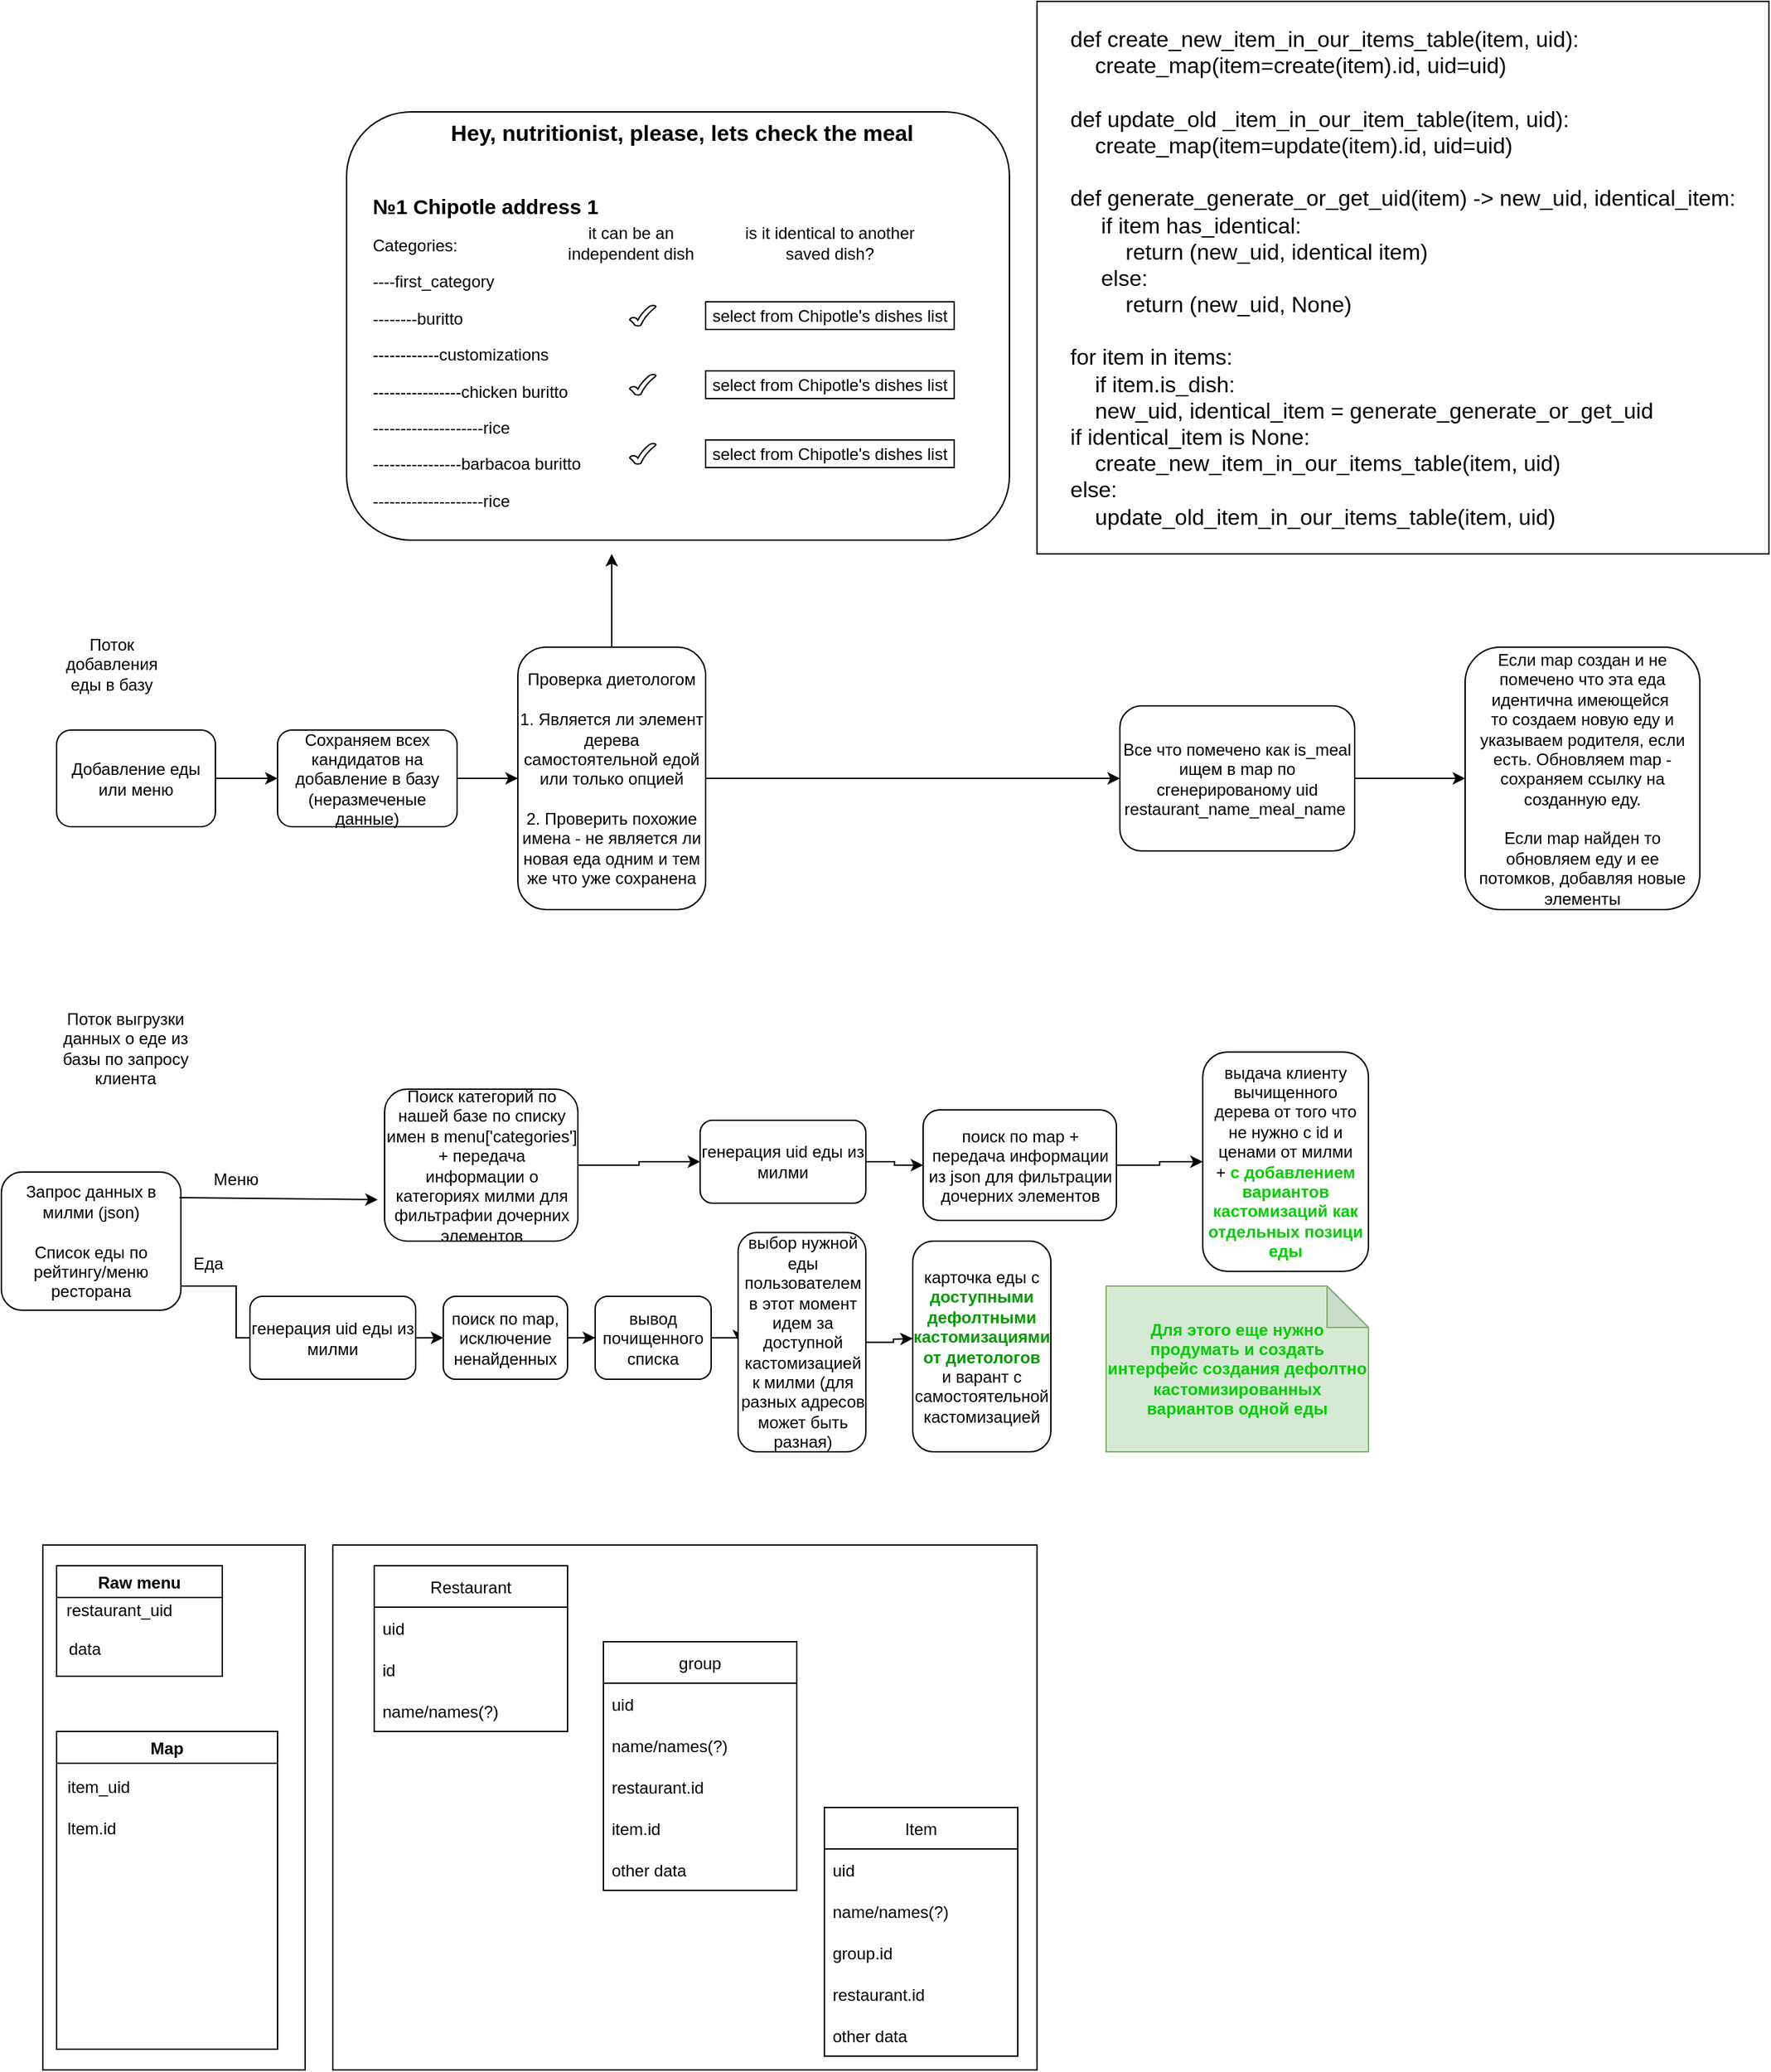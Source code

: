 <mxfile version="18.0.2" type="github">
  <diagram id="lErkqRbjp-bU6QlJ5qAt" name="Page-1">
    <mxGraphModel dx="868" dy="1570" grid="1" gridSize="10" guides="1" tooltips="1" connect="1" arrows="1" fold="1" page="1" pageScale="1" pageWidth="827" pageHeight="1169" math="0" shadow="0">
      <root>
        <mxCell id="0" />
        <mxCell id="1" parent="0" />
        <mxCell id="-zRJ9sDAfq6-GGD5WKrb-93" value="" style="rounded=0;whiteSpace=wrap;html=1;" parent="1" vertex="1">
          <mxGeometry x="240" y="707.5" width="510" height="380" as="geometry" />
        </mxCell>
        <mxCell id="-zRJ9sDAfq6-GGD5WKrb-92" value="" style="rounded=0;whiteSpace=wrap;html=1;" parent="1" vertex="1">
          <mxGeometry x="30" y="707.5" width="190" height="380" as="geometry" />
        </mxCell>
        <mxCell id="-zRJ9sDAfq6-GGD5WKrb-28" style="edgeStyle=orthogonalEdgeStyle;rounded=0;orthogonalLoop=1;jettySize=auto;html=1;" parent="1" source="-zRJ9sDAfq6-GGD5WKrb-26" target="-zRJ9sDAfq6-GGD5WKrb-27" edge="1">
          <mxGeometry relative="1" as="geometry" />
        </mxCell>
        <mxCell id="-zRJ9sDAfq6-GGD5WKrb-26" value="Добавление еды или меню" style="rounded=1;whiteSpace=wrap;html=1;" parent="1" vertex="1">
          <mxGeometry x="40" y="117.5" width="115" height="70" as="geometry" />
        </mxCell>
        <mxCell id="-zRJ9sDAfq6-GGD5WKrb-27" value="Сохраняем всех кандидатов на добавление в базу (неразмеченые данные)" style="rounded=1;whiteSpace=wrap;html=1;" parent="1" vertex="1">
          <mxGeometry x="200" y="117.5" width="130" height="70" as="geometry" />
        </mxCell>
        <mxCell id="-zRJ9sDAfq6-GGD5WKrb-32" style="edgeStyle=orthogonalEdgeStyle;rounded=0;orthogonalLoop=1;jettySize=auto;html=1;entryX=0;entryY=0.5;entryDx=0;entryDy=0;" parent="1" source="-zRJ9sDAfq6-GGD5WKrb-29" target="-zRJ9sDAfq6-GGD5WKrb-31" edge="1">
          <mxGeometry relative="1" as="geometry" />
        </mxCell>
        <mxCell id="Mgw09hnH64HDazZpTlf2-2" style="edgeStyle=orthogonalEdgeStyle;rounded=0;orthogonalLoop=1;jettySize=auto;html=1;" edge="1" parent="1" source="-zRJ9sDAfq6-GGD5WKrb-29">
          <mxGeometry relative="1" as="geometry">
            <mxPoint x="442" y="-10" as="targetPoint" />
          </mxGeometry>
        </mxCell>
        <mxCell id="-zRJ9sDAfq6-GGD5WKrb-29" value="Проверка диетологом&lt;br&gt;&lt;br&gt;1. Является ли элемент дерева самостоятельной едой или только опцией&lt;br&gt;&lt;br&gt;2. Проверить похожие имена - не является ли новая еда одним и тем же что уже сохранена" style="rounded=1;whiteSpace=wrap;html=1;" parent="1" vertex="1">
          <mxGeometry x="374" y="57.5" width="136" height="190" as="geometry" />
        </mxCell>
        <mxCell id="-zRJ9sDAfq6-GGD5WKrb-30" value="" style="endArrow=classic;html=1;rounded=0;exitX=1;exitY=0.5;exitDx=0;exitDy=0;" parent="1" source="-zRJ9sDAfq6-GGD5WKrb-27" target="-zRJ9sDAfq6-GGD5WKrb-29" edge="1">
          <mxGeometry width="50" height="50" relative="1" as="geometry">
            <mxPoint x="440" y="287.5" as="sourcePoint" />
            <mxPoint x="490" y="237.5" as="targetPoint" />
          </mxGeometry>
        </mxCell>
        <mxCell id="-zRJ9sDAfq6-GGD5WKrb-34" style="edgeStyle=orthogonalEdgeStyle;rounded=0;orthogonalLoop=1;jettySize=auto;html=1;entryX=0;entryY=0.5;entryDx=0;entryDy=0;" parent="1" source="-zRJ9sDAfq6-GGD5WKrb-31" target="-zRJ9sDAfq6-GGD5WKrb-33" edge="1">
          <mxGeometry relative="1" as="geometry" />
        </mxCell>
        <mxCell id="-zRJ9sDAfq6-GGD5WKrb-31" value="Все что помечено как is_meal ищем в map по сгенерированому uid restaurant_name_meal_name&amp;nbsp;&lt;br&gt;" style="rounded=1;whiteSpace=wrap;html=1;" parent="1" vertex="1">
          <mxGeometry x="810" y="100" width="170" height="105" as="geometry" />
        </mxCell>
        <mxCell id="-zRJ9sDAfq6-GGD5WKrb-33" value="Если map создан и не помечено что эта еда идентична имеющейся&amp;nbsp;&lt;br&gt;то создаем новую еду и указываем родителя, если есть. Обновляем map - сохраняем ссылку на созданную еду.&lt;br&gt;&lt;br&gt;Если map найден то обновляем еду и ее потомков, добавляя новые элементы" style="rounded=1;whiteSpace=wrap;html=1;" parent="1" vertex="1">
          <mxGeometry x="1060" y="57.5" width="170" height="190" as="geometry" />
        </mxCell>
        <mxCell id="-zRJ9sDAfq6-GGD5WKrb-35" value="Поток добавления еды в базу" style="text;html=1;strokeColor=none;fillColor=none;align=center;verticalAlign=middle;whiteSpace=wrap;rounded=0;" parent="1" vertex="1">
          <mxGeometry x="40" y="40" width="80" height="60" as="geometry" />
        </mxCell>
        <mxCell id="-zRJ9sDAfq6-GGD5WKrb-36" value="Поток выгрузки данных о еде из базы по запросу клиента" style="text;html=1;strokeColor=none;fillColor=none;align=center;verticalAlign=middle;whiteSpace=wrap;rounded=0;" parent="1" vertex="1">
          <mxGeometry x="40" y="317.5" width="100" height="60" as="geometry" />
        </mxCell>
        <mxCell id="Mgw09hnH64HDazZpTlf2-11" value="" style="edgeStyle=orthogonalEdgeStyle;rounded=0;orthogonalLoop=1;jettySize=auto;html=1;fontSize=12;" edge="1" parent="1" source="-zRJ9sDAfq6-GGD5WKrb-37">
          <mxGeometry relative="1" as="geometry">
            <mxPoint x="277.5" y="557.5" as="targetPoint" />
            <Array as="points">
              <mxPoint x="170" y="520" />
              <mxPoint x="170" y="558" />
            </Array>
          </mxGeometry>
        </mxCell>
        <mxCell id="-zRJ9sDAfq6-GGD5WKrb-37" value="Запрос данных в милми (json)&lt;br&gt;&lt;br&gt;Список еды по рейтингу/меню ресторана" style="rounded=1;whiteSpace=wrap;html=1;" parent="1" vertex="1">
          <mxGeometry y="437.5" width="130" height="100" as="geometry" />
        </mxCell>
        <mxCell id="-zRJ9sDAfq6-GGD5WKrb-40" style="edgeStyle=orthogonalEdgeStyle;rounded=0;orthogonalLoop=1;jettySize=auto;html=1;exitX=0.5;exitY=1;exitDx=0;exitDy=0;" parent="1" edge="1">
          <mxGeometry relative="1" as="geometry">
            <mxPoint x="712.5" y="357.5" as="sourcePoint" />
            <mxPoint x="712.5" y="357.5" as="targetPoint" />
          </mxGeometry>
        </mxCell>
        <mxCell id="-zRJ9sDAfq6-GGD5WKrb-42" value="" style="endArrow=classic;html=1;rounded=0;exitX=0.992;exitY=0.185;exitDx=0;exitDy=0;exitPerimeter=0;" parent="1" edge="1" source="-zRJ9sDAfq6-GGD5WKrb-37">
          <mxGeometry relative="1" as="geometry">
            <mxPoint x="172.5" y="457.5" as="sourcePoint" />
            <mxPoint x="272.5" y="457.5" as="targetPoint" />
          </mxGeometry>
        </mxCell>
        <mxCell id="-zRJ9sDAfq6-GGD5WKrb-45" value="Меню" style="text;html=1;strokeColor=none;fillColor=none;align=center;verticalAlign=middle;whiteSpace=wrap;rounded=0;" parent="1" vertex="1">
          <mxGeometry x="140" y="427.5" width="60" height="30" as="geometry" />
        </mxCell>
        <mxCell id="-zRJ9sDAfq6-GGD5WKrb-46" value="Еда" style="text;html=1;strokeColor=none;fillColor=none;align=center;verticalAlign=middle;whiteSpace=wrap;rounded=0;" parent="1" vertex="1">
          <mxGeometry x="130" y="487.5" width="40" height="32.5" as="geometry" />
        </mxCell>
        <mxCell id="-zRJ9sDAfq6-GGD5WKrb-54" value="" style="edgeStyle=orthogonalEdgeStyle;rounded=0;orthogonalLoop=1;jettySize=auto;html=1;" parent="1" source="-zRJ9sDAfq6-GGD5WKrb-48" target="-zRJ9sDAfq6-GGD5WKrb-53" edge="1">
          <mxGeometry relative="1" as="geometry" />
        </mxCell>
        <mxCell id="-zRJ9sDAfq6-GGD5WKrb-48" value="Поиск категорий по нашей базе по списку имен в menu[&#39;categories&#39;]&lt;br&gt;+ передача информации о категориях милми для фильтрафии дочерних элементов" style="rounded=1;whiteSpace=wrap;html=1;" parent="1" vertex="1">
          <mxGeometry x="277.5" y="377.5" width="140" height="110" as="geometry" />
        </mxCell>
        <mxCell id="-zRJ9sDAfq6-GGD5WKrb-56" style="edgeStyle=orthogonalEdgeStyle;rounded=0;orthogonalLoop=1;jettySize=auto;html=1;entryX=0;entryY=0.5;entryDx=0;entryDy=0;" parent="1" source="-zRJ9sDAfq6-GGD5WKrb-53" target="-zRJ9sDAfq6-GGD5WKrb-55" edge="1">
          <mxGeometry relative="1" as="geometry" />
        </mxCell>
        <mxCell id="-zRJ9sDAfq6-GGD5WKrb-53" value="генерация uid еды из милми" style="whiteSpace=wrap;html=1;rounded=1;" parent="1" vertex="1">
          <mxGeometry x="506" y="400" width="120" height="60" as="geometry" />
        </mxCell>
        <mxCell id="-zRJ9sDAfq6-GGD5WKrb-58" value="" style="edgeStyle=orthogonalEdgeStyle;rounded=0;orthogonalLoop=1;jettySize=auto;html=1;" parent="1" source="-zRJ9sDAfq6-GGD5WKrb-55" target="-zRJ9sDAfq6-GGD5WKrb-57" edge="1">
          <mxGeometry relative="1" as="geometry" />
        </mxCell>
        <mxCell id="-zRJ9sDAfq6-GGD5WKrb-55" value="поиск по map + передача информации из json для фильтрации дочерних элементов" style="whiteSpace=wrap;html=1;rounded=1;" parent="1" vertex="1">
          <mxGeometry x="667.5" y="392.5" width="140" height="80" as="geometry" />
        </mxCell>
        <mxCell id="-zRJ9sDAfq6-GGD5WKrb-57" value="выдача клиенту вычищенного дерева от того что не нужно с id и ценами от милми&lt;br&gt;+&lt;font color=&quot;#00cc00&quot;&gt; &lt;b&gt;с добавлением вариантов кастомизаций как отдельных позици еды&lt;/b&gt;&lt;/font&gt;" style="whiteSpace=wrap;html=1;rounded=1;" parent="1" vertex="1">
          <mxGeometry x="870" y="350.62" width="120" height="158.75" as="geometry" />
        </mxCell>
        <mxCell id="-zRJ9sDAfq6-GGD5WKrb-59" value="&lt;b&gt;&lt;font color=&quot;#00cc00&quot;&gt;Для этого еще нужно продумать и создать интерфейс создания дефолтно кастомизированных вариантов одной еды&lt;/font&gt;&lt;/b&gt;" style="shape=note;whiteSpace=wrap;html=1;backgroundOutline=1;darkOpacity=0.05;fillColor=#d5e8d4;strokeColor=#82b366;" parent="1" vertex="1">
          <mxGeometry x="800" y="520" width="190" height="120" as="geometry" />
        </mxCell>
        <mxCell id="-zRJ9sDAfq6-GGD5WKrb-63" value="Raw menu" style="swimlane;" parent="1" vertex="1">
          <mxGeometry x="40" y="722.5" width="120" height="80" as="geometry" />
        </mxCell>
        <mxCell id="-zRJ9sDAfq6-GGD5WKrb-64" value="restaurant_uid" style="text;html=1;align=center;verticalAlign=middle;resizable=0;points=[];autosize=1;strokeColor=none;fillColor=none;" parent="-zRJ9sDAfq6-GGD5WKrb-63" vertex="1">
          <mxGeometry y="22.5" width="90" height="20" as="geometry" />
        </mxCell>
        <mxCell id="-zRJ9sDAfq6-GGD5WKrb-65" value="data" style="text;html=1;align=center;verticalAlign=middle;resizable=0;points=[];autosize=1;strokeColor=none;fillColor=none;" parent="-zRJ9sDAfq6-GGD5WKrb-63" vertex="1">
          <mxGeometry y="50" width="40" height="20" as="geometry" />
        </mxCell>
        <mxCell id="-zRJ9sDAfq6-GGD5WKrb-75" value="Restaurant" style="swimlane;fontStyle=0;childLayout=stackLayout;horizontal=1;startSize=30;horizontalStack=0;resizeParent=1;resizeParentMax=0;resizeLast=0;collapsible=1;marginBottom=0;" parent="1" vertex="1">
          <mxGeometry x="270" y="722.5" width="140" height="120" as="geometry" />
        </mxCell>
        <mxCell id="-zRJ9sDAfq6-GGD5WKrb-76" value="uid" style="text;strokeColor=none;fillColor=none;align=left;verticalAlign=middle;spacingLeft=4;spacingRight=4;overflow=hidden;points=[[0,0.5],[1,0.5]];portConstraint=eastwest;rotatable=0;" parent="-zRJ9sDAfq6-GGD5WKrb-75" vertex="1">
          <mxGeometry y="30" width="140" height="30" as="geometry" />
        </mxCell>
        <mxCell id="-zRJ9sDAfq6-GGD5WKrb-94" value="id" style="text;strokeColor=none;fillColor=none;align=left;verticalAlign=middle;spacingLeft=4;spacingRight=4;overflow=hidden;points=[[0,0.5],[1,0.5]];portConstraint=eastwest;rotatable=0;" parent="-zRJ9sDAfq6-GGD5WKrb-75" vertex="1">
          <mxGeometry y="60" width="140" height="30" as="geometry" />
        </mxCell>
        <mxCell id="-zRJ9sDAfq6-GGD5WKrb-77" value="name/names(?)" style="text;strokeColor=none;fillColor=none;align=left;verticalAlign=middle;spacingLeft=4;spacingRight=4;overflow=hidden;points=[[0,0.5],[1,0.5]];portConstraint=eastwest;rotatable=0;" parent="-zRJ9sDAfq6-GGD5WKrb-75" vertex="1">
          <mxGeometry y="90" width="140" height="30" as="geometry" />
        </mxCell>
        <mxCell id="-zRJ9sDAfq6-GGD5WKrb-79" value="Item" style="swimlane;fontStyle=0;childLayout=stackLayout;horizontal=1;startSize=30;horizontalStack=0;resizeParent=1;resizeParentMax=0;resizeLast=0;collapsible=1;marginBottom=0;" parent="1" vertex="1">
          <mxGeometry x="596" y="897.5" width="140" height="180" as="geometry" />
        </mxCell>
        <mxCell id="-zRJ9sDAfq6-GGD5WKrb-80" value="uid" style="text;strokeColor=none;fillColor=none;align=left;verticalAlign=middle;spacingLeft=4;spacingRight=4;overflow=hidden;points=[[0,0.5],[1,0.5]];portConstraint=eastwest;rotatable=0;" parent="-zRJ9sDAfq6-GGD5WKrb-79" vertex="1">
          <mxGeometry y="30" width="140" height="30" as="geometry" />
        </mxCell>
        <mxCell id="-zRJ9sDAfq6-GGD5WKrb-81" value="name/names(?)" style="text;strokeColor=none;fillColor=none;align=left;verticalAlign=middle;spacingLeft=4;spacingRight=4;overflow=hidden;points=[[0,0.5],[1,0.5]];portConstraint=eastwest;rotatable=0;" parent="-zRJ9sDAfq6-GGD5WKrb-79" vertex="1">
          <mxGeometry y="60" width="140" height="30" as="geometry" />
        </mxCell>
        <mxCell id="-zRJ9sDAfq6-GGD5WKrb-89" value="group.id" style="text;strokeColor=none;fillColor=none;align=left;verticalAlign=middle;spacingLeft=4;spacingRight=4;overflow=hidden;points=[[0,0.5],[1,0.5]];portConstraint=eastwest;rotatable=0;" parent="-zRJ9sDAfq6-GGD5WKrb-79" vertex="1">
          <mxGeometry y="90" width="140" height="30" as="geometry" />
        </mxCell>
        <mxCell id="-zRJ9sDAfq6-GGD5WKrb-82" value="restaurant.id" style="text;strokeColor=none;fillColor=none;align=left;verticalAlign=middle;spacingLeft=4;spacingRight=4;overflow=hidden;points=[[0,0.5],[1,0.5]];portConstraint=eastwest;rotatable=0;" parent="-zRJ9sDAfq6-GGD5WKrb-79" vertex="1">
          <mxGeometry y="120" width="140" height="30" as="geometry" />
        </mxCell>
        <mxCell id="-zRJ9sDAfq6-GGD5WKrb-91" value="other data" style="text;strokeColor=none;fillColor=none;align=left;verticalAlign=middle;spacingLeft=4;spacingRight=4;overflow=hidden;points=[[0,0.5],[1,0.5]];portConstraint=eastwest;rotatable=0;" parent="-zRJ9sDAfq6-GGD5WKrb-79" vertex="1">
          <mxGeometry y="150" width="140" height="30" as="geometry" />
        </mxCell>
        <mxCell id="-zRJ9sDAfq6-GGD5WKrb-83" value="group" style="swimlane;fontStyle=0;childLayout=stackLayout;horizontal=1;startSize=30;horizontalStack=0;resizeParent=1;resizeParentMax=0;resizeLast=0;collapsible=1;marginBottom=0;" parent="1" vertex="1">
          <mxGeometry x="436" y="777.5" width="140" height="180" as="geometry" />
        </mxCell>
        <mxCell id="-zRJ9sDAfq6-GGD5WKrb-84" value="uid" style="text;strokeColor=none;fillColor=none;align=left;verticalAlign=middle;spacingLeft=4;spacingRight=4;overflow=hidden;points=[[0,0.5],[1,0.5]];portConstraint=eastwest;rotatable=0;" parent="-zRJ9sDAfq6-GGD5WKrb-83" vertex="1">
          <mxGeometry y="30" width="140" height="30" as="geometry" />
        </mxCell>
        <mxCell id="-zRJ9sDAfq6-GGD5WKrb-85" value="name/names(?)" style="text;strokeColor=none;fillColor=none;align=left;verticalAlign=middle;spacingLeft=4;spacingRight=4;overflow=hidden;points=[[0,0.5],[1,0.5]];portConstraint=eastwest;rotatable=0;" parent="-zRJ9sDAfq6-GGD5WKrb-83" vertex="1">
          <mxGeometry y="60" width="140" height="30" as="geometry" />
        </mxCell>
        <mxCell id="-zRJ9sDAfq6-GGD5WKrb-86" value="restaurant.id" style="text;strokeColor=none;fillColor=none;align=left;verticalAlign=middle;spacingLeft=4;spacingRight=4;overflow=hidden;points=[[0,0.5],[1,0.5]];portConstraint=eastwest;rotatable=0;" parent="-zRJ9sDAfq6-GGD5WKrb-83" vertex="1">
          <mxGeometry y="90" width="140" height="30" as="geometry" />
        </mxCell>
        <mxCell id="-zRJ9sDAfq6-GGD5WKrb-90" value="item.id" style="text;strokeColor=none;fillColor=none;align=left;verticalAlign=middle;spacingLeft=4;spacingRight=4;overflow=hidden;points=[[0,0.5],[1,0.5]];portConstraint=eastwest;rotatable=0;" parent="-zRJ9sDAfq6-GGD5WKrb-83" vertex="1">
          <mxGeometry y="120" width="140" height="30" as="geometry" />
        </mxCell>
        <mxCell id="-zRJ9sDAfq6-GGD5WKrb-88" value="other data" style="text;strokeColor=none;fillColor=none;align=left;verticalAlign=middle;spacingLeft=4;spacingRight=4;overflow=hidden;points=[[0,0.5],[1,0.5]];portConstraint=eastwest;rotatable=0;" parent="-zRJ9sDAfq6-GGD5WKrb-83" vertex="1">
          <mxGeometry y="150" width="140" height="30" as="geometry" />
        </mxCell>
        <mxCell id="-zRJ9sDAfq6-GGD5WKrb-62" value="Map" style="swimlane;" parent="1" vertex="1">
          <mxGeometry x="40" y="842.5" width="160" height="230" as="geometry" />
        </mxCell>
        <mxCell id="-zRJ9sDAfq6-GGD5WKrb-66" value="item_uid" style="text;html=1;align=center;verticalAlign=middle;resizable=0;points=[];autosize=1;strokeColor=none;fillColor=none;" parent="-zRJ9sDAfq6-GGD5WKrb-62" vertex="1">
          <mxGeometry y="30" width="60" height="20" as="geometry" />
        </mxCell>
        <mxCell id="-zRJ9sDAfq6-GGD5WKrb-69" value="ltem.id" style="text;html=1;align=center;verticalAlign=middle;resizable=0;points=[];autosize=1;strokeColor=none;fillColor=none;" parent="-zRJ9sDAfq6-GGD5WKrb-62" vertex="1">
          <mxGeometry y="60" width="50" height="20" as="geometry" />
        </mxCell>
        <mxCell id="Mgw09hnH64HDazZpTlf2-3" value="" style="rounded=1;whiteSpace=wrap;html=1;" vertex="1" parent="1">
          <mxGeometry x="250" y="-330" width="480" height="310" as="geometry" />
        </mxCell>
        <mxCell id="Mgw09hnH64HDazZpTlf2-4" value="&lt;font style=&quot;font-size: 16px;&quot;&gt;&lt;b style=&quot;font-size: 16px;&quot;&gt;Hey, nutritionist, please, lets check the meal&lt;/b&gt;&lt;/font&gt;" style="text;html=1;strokeColor=none;fillColor=none;align=center;verticalAlign=middle;whiteSpace=wrap;rounded=0;fontSize=16;" vertex="1" parent="1">
          <mxGeometry x="317.5" y="-330" width="350" height="30" as="geometry" />
        </mxCell>
        <mxCell id="Mgw09hnH64HDazZpTlf2-5" value="&lt;h1 style=&quot;font-size: 15px;&quot;&gt;&lt;font style=&quot;font-size: 15px;&quot;&gt;№1 Chipotle address 1&lt;/font&gt;&lt;/h1&gt;&lt;p style=&quot;&quot;&gt;Categories:&lt;/p&gt;&lt;p style=&quot;&quot;&gt;----first_category&lt;/p&gt;&lt;p style=&quot;&quot;&gt;--------buritto&lt;/p&gt;&lt;p style=&quot;&quot;&gt;------------customizations&lt;/p&gt;&lt;p style=&quot;&quot;&gt;----------------chicken buritto&lt;/p&gt;&lt;p style=&quot;&quot;&gt;--------------------rice&lt;/p&gt;&lt;p style=&quot;&quot;&gt;----------------barbacoa buritto&lt;/p&gt;&lt;p style=&quot;&quot;&gt;--------------------rice&lt;/p&gt;" style="text;html=1;strokeColor=none;fillColor=none;spacing=5;spacingTop=-20;whiteSpace=wrap;overflow=hidden;rounded=0;" vertex="1" parent="1">
          <mxGeometry x="264" y="-270" width="310" height="250" as="geometry" />
        </mxCell>
        <mxCell id="Mgw09hnH64HDazZpTlf2-6" value="it can be an independent dish" style="text;html=1;strokeColor=none;fillColor=none;align=center;verticalAlign=middle;whiteSpace=wrap;rounded=0;fontSize=12;" vertex="1" parent="1">
          <mxGeometry x="406" y="-250" width="100" height="30" as="geometry" />
        </mxCell>
        <mxCell id="Mgw09hnH64HDazZpTlf2-7" value="" style="verticalLabelPosition=bottom;verticalAlign=top;html=1;shape=mxgraph.basic.tick;fontSize=12;" vertex="1" parent="1">
          <mxGeometry x="455" y="-140" width="19" height="15" as="geometry" />
        </mxCell>
        <mxCell id="Mgw09hnH64HDazZpTlf2-8" value="" style="verticalLabelPosition=bottom;verticalAlign=top;html=1;shape=mxgraph.basic.tick;fontSize=12;" vertex="1" parent="1">
          <mxGeometry x="455" y="-190" width="19" height="15" as="geometry" />
        </mxCell>
        <mxCell id="Mgw09hnH64HDazZpTlf2-9" value="" style="verticalLabelPosition=bottom;verticalAlign=top;html=1;shape=mxgraph.basic.tick;fontSize=12;" vertex="1" parent="1">
          <mxGeometry x="455" y="-90" width="19" height="15" as="geometry" />
        </mxCell>
        <mxCell id="Mgw09hnH64HDazZpTlf2-19" value="" style="edgeStyle=orthogonalEdgeStyle;rounded=0;orthogonalLoop=1;jettySize=auto;html=1;fontSize=12;" edge="1" parent="1" source="Mgw09hnH64HDazZpTlf2-17" target="Mgw09hnH64HDazZpTlf2-18">
          <mxGeometry relative="1" as="geometry" />
        </mxCell>
        <mxCell id="Mgw09hnH64HDazZpTlf2-17" value="генерация uid еды из милми" style="whiteSpace=wrap;html=1;rounded=1;" vertex="1" parent="1">
          <mxGeometry x="180" y="527.5" width="120" height="60" as="geometry" />
        </mxCell>
        <mxCell id="Mgw09hnH64HDazZpTlf2-23" value="" style="edgeStyle=orthogonalEdgeStyle;rounded=0;orthogonalLoop=1;jettySize=auto;html=1;fontSize=12;" edge="1" parent="1" source="Mgw09hnH64HDazZpTlf2-18" target="Mgw09hnH64HDazZpTlf2-22">
          <mxGeometry relative="1" as="geometry" />
        </mxCell>
        <mxCell id="Mgw09hnH64HDazZpTlf2-18" value="поиск по map, исключение ненайденных" style="whiteSpace=wrap;html=1;rounded=1;" vertex="1" parent="1">
          <mxGeometry x="320" y="527.5" width="90" height="60" as="geometry" />
        </mxCell>
        <mxCell id="Mgw09hnH64HDazZpTlf2-26" style="edgeStyle=orthogonalEdgeStyle;rounded=0;orthogonalLoop=1;jettySize=auto;html=1;fontSize=12;" edge="1" parent="1" source="Mgw09hnH64HDazZpTlf2-22" target="Mgw09hnH64HDazZpTlf2-24">
          <mxGeometry relative="1" as="geometry" />
        </mxCell>
        <mxCell id="Mgw09hnH64HDazZpTlf2-22" value="вывод почищенного списка" style="whiteSpace=wrap;html=1;rounded=1;" vertex="1" parent="1">
          <mxGeometry x="430" y="527.5" width="84" height="60" as="geometry" />
        </mxCell>
        <mxCell id="Mgw09hnH64HDazZpTlf2-27" style="edgeStyle=orthogonalEdgeStyle;rounded=0;orthogonalLoop=1;jettySize=auto;html=1;fontSize=12;" edge="1" parent="1" source="Mgw09hnH64HDazZpTlf2-24">
          <mxGeometry relative="1" as="geometry">
            <mxPoint x="660" y="558" as="targetPoint" />
          </mxGeometry>
        </mxCell>
        <mxCell id="Mgw09hnH64HDazZpTlf2-24" value="выбор нужной еды пользователем&lt;br&gt;в этот момент идем за&lt;br&gt;доступной кастомизацией к милми (для разных адресов может быть разная)" style="whiteSpace=wrap;html=1;rounded=1;" vertex="1" parent="1">
          <mxGeometry x="533.5" y="481.25" width="92.5" height="158.75" as="geometry" />
        </mxCell>
        <mxCell id="Mgw09hnH64HDazZpTlf2-28" value="карточка еды с &lt;b&gt;&lt;font color=&quot;#009900&quot;&gt;доступными дефолтными кастомизациями от диетологов&lt;/font&gt;&lt;/b&gt;&lt;br&gt;и варант с самостоятельной кастомизацией" style="whiteSpace=wrap;html=1;rounded=1;" vertex="1" parent="1">
          <mxGeometry x="660" y="487.5" width="100" height="152.5" as="geometry" />
        </mxCell>
        <mxCell id="Mgw09hnH64HDazZpTlf2-32" value="is it identical to another saved dish?" style="text;html=1;strokeColor=none;fillColor=none;align=center;verticalAlign=middle;whiteSpace=wrap;rounded=0;fontSize=12;" vertex="1" parent="1">
          <mxGeometry x="530" y="-250" width="140" height="30" as="geometry" />
        </mxCell>
        <mxCell id="Mgw09hnH64HDazZpTlf2-34" value="select from Chipotle&#39;s dishes list" style="rounded=0;whiteSpace=wrap;html=1;fontSize=12;" vertex="1" parent="1">
          <mxGeometry x="510" y="-192.5" width="180" height="20" as="geometry" />
        </mxCell>
        <mxCell id="Mgw09hnH64HDazZpTlf2-37" value="select from Chipotle&#39;s dishes list" style="rounded=0;whiteSpace=wrap;html=1;fontSize=12;" vertex="1" parent="1">
          <mxGeometry x="510" y="-142.5" width="180" height="20" as="geometry" />
        </mxCell>
        <mxCell id="Mgw09hnH64HDazZpTlf2-38" value="select from Chipotle&#39;s dishes list" style="rounded=0;whiteSpace=wrap;html=1;fontSize=12;" vertex="1" parent="1">
          <mxGeometry x="510" y="-92.5" width="180" height="20" as="geometry" />
        </mxCell>
        <mxCell id="Mgw09hnH64HDazZpTlf2-39" value="&lt;div style=&quot;text-align: left;&quot;&gt;def create_new_item_in_our_items_table(item, uid):&lt;span style=&quot;background-color: initial;&quot;&gt;&lt;br&gt;&lt;/span&gt;&lt;/div&gt;&lt;div style=&quot;text-align: left;&quot;&gt;&amp;nbsp; &amp;nbsp; create_map(item=create(item).id, uid=uid)&lt;/div&gt;&lt;div style=&quot;text-align: left;&quot;&gt;&lt;br&gt;&lt;/div&gt;&lt;div style=&quot;text-align: left;&quot;&gt;def update_old _item_in_our_item_table(item, uid):&lt;/div&gt;&lt;div style=&quot;text-align: left;&quot;&gt;&amp;nbsp; &amp;nbsp; create_map(item=update(item).id, uid=uid)&lt;/div&gt;&lt;div style=&quot;text-align: left;&quot;&gt;&lt;br&gt;&lt;/div&gt;&lt;div style=&quot;text-align: left;&quot;&gt;&lt;span style=&quot;background-color: initial;&quot;&gt;def&amp;nbsp;&lt;/span&gt;generate_generate_or_get_uid(item) -&amp;gt; new_uid, identical_item:&lt;/div&gt;&lt;div style=&quot;text-align: left;&quot;&gt;&lt;span style=&quot;background-color: initial;&quot;&gt;&amp;nbsp; &amp;nbsp; &amp;nbsp;if item has_identical:&lt;/span&gt;&lt;/div&gt;&lt;div style=&quot;text-align: left;&quot;&gt;&lt;span style=&quot;background-color: initial;&quot;&gt;&amp;nbsp; &amp;nbsp; &amp;nbsp; &amp;nbsp; &amp;nbsp;return (new_uid, identical item)&lt;/span&gt;&lt;/div&gt;&lt;div style=&quot;text-align: left;&quot;&gt;&lt;span style=&quot;background-color: initial;&quot;&gt;&amp;nbsp; &amp;nbsp; &amp;nbsp;else:&lt;/span&gt;&lt;/div&gt;&lt;div style=&quot;text-align: left;&quot;&gt;&lt;span style=&quot;background-color: initial;&quot;&gt;&amp;nbsp; &amp;nbsp; &amp;nbsp; &amp;nbsp; &amp;nbsp;return (new_uid, None)&lt;/span&gt;&lt;/div&gt;&lt;div style=&quot;text-align: left;&quot;&gt;&lt;span style=&quot;background-color: initial;&quot;&gt;&amp;nbsp; &amp;nbsp; &amp;nbsp;&amp;nbsp;&lt;br&gt;for item in items:&lt;/span&gt;&lt;/div&gt;&lt;div style=&quot;text-align: left;&quot;&gt;&lt;span style=&quot;background-color: initial;&quot;&gt;&amp;nbsp; &amp;nbsp; if item.is_dish:&lt;/span&gt;&lt;/div&gt;&lt;div style=&quot;text-align: left;&quot;&gt;&lt;span style=&quot;background-color: initial;&quot;&gt;&amp;nbsp; &amp;nbsp;&amp;nbsp;&lt;span style=&quot;&quot;&gt;new_uid, identical_item =&amp;nbsp;&lt;/span&gt;generate_generate_or_get_uid&lt;br&gt;if identical_item is None:&lt;br&gt;&amp;nbsp; &amp;nbsp; create_new_item_in_our_items_table(item, uid)&lt;/span&gt;&lt;/div&gt;&lt;div style=&quot;text-align: left;&quot;&gt;&lt;span style=&quot;background-color: initial;&quot;&gt;else:&lt;/span&gt;&lt;/div&gt;&lt;div style=&quot;text-align: left;&quot;&gt;&lt;span style=&quot;background-color: initial;&quot;&gt;&amp;nbsp; &amp;nbsp; update_old_item_in_our_items_table(item, uid)&lt;/span&gt;&lt;/div&gt;" style="rounded=0;whiteSpace=wrap;html=1;fontSize=16;" vertex="1" parent="1">
          <mxGeometry x="750" y="-410" width="530" height="400" as="geometry" />
        </mxCell>
      </root>
    </mxGraphModel>
  </diagram>
</mxfile>
